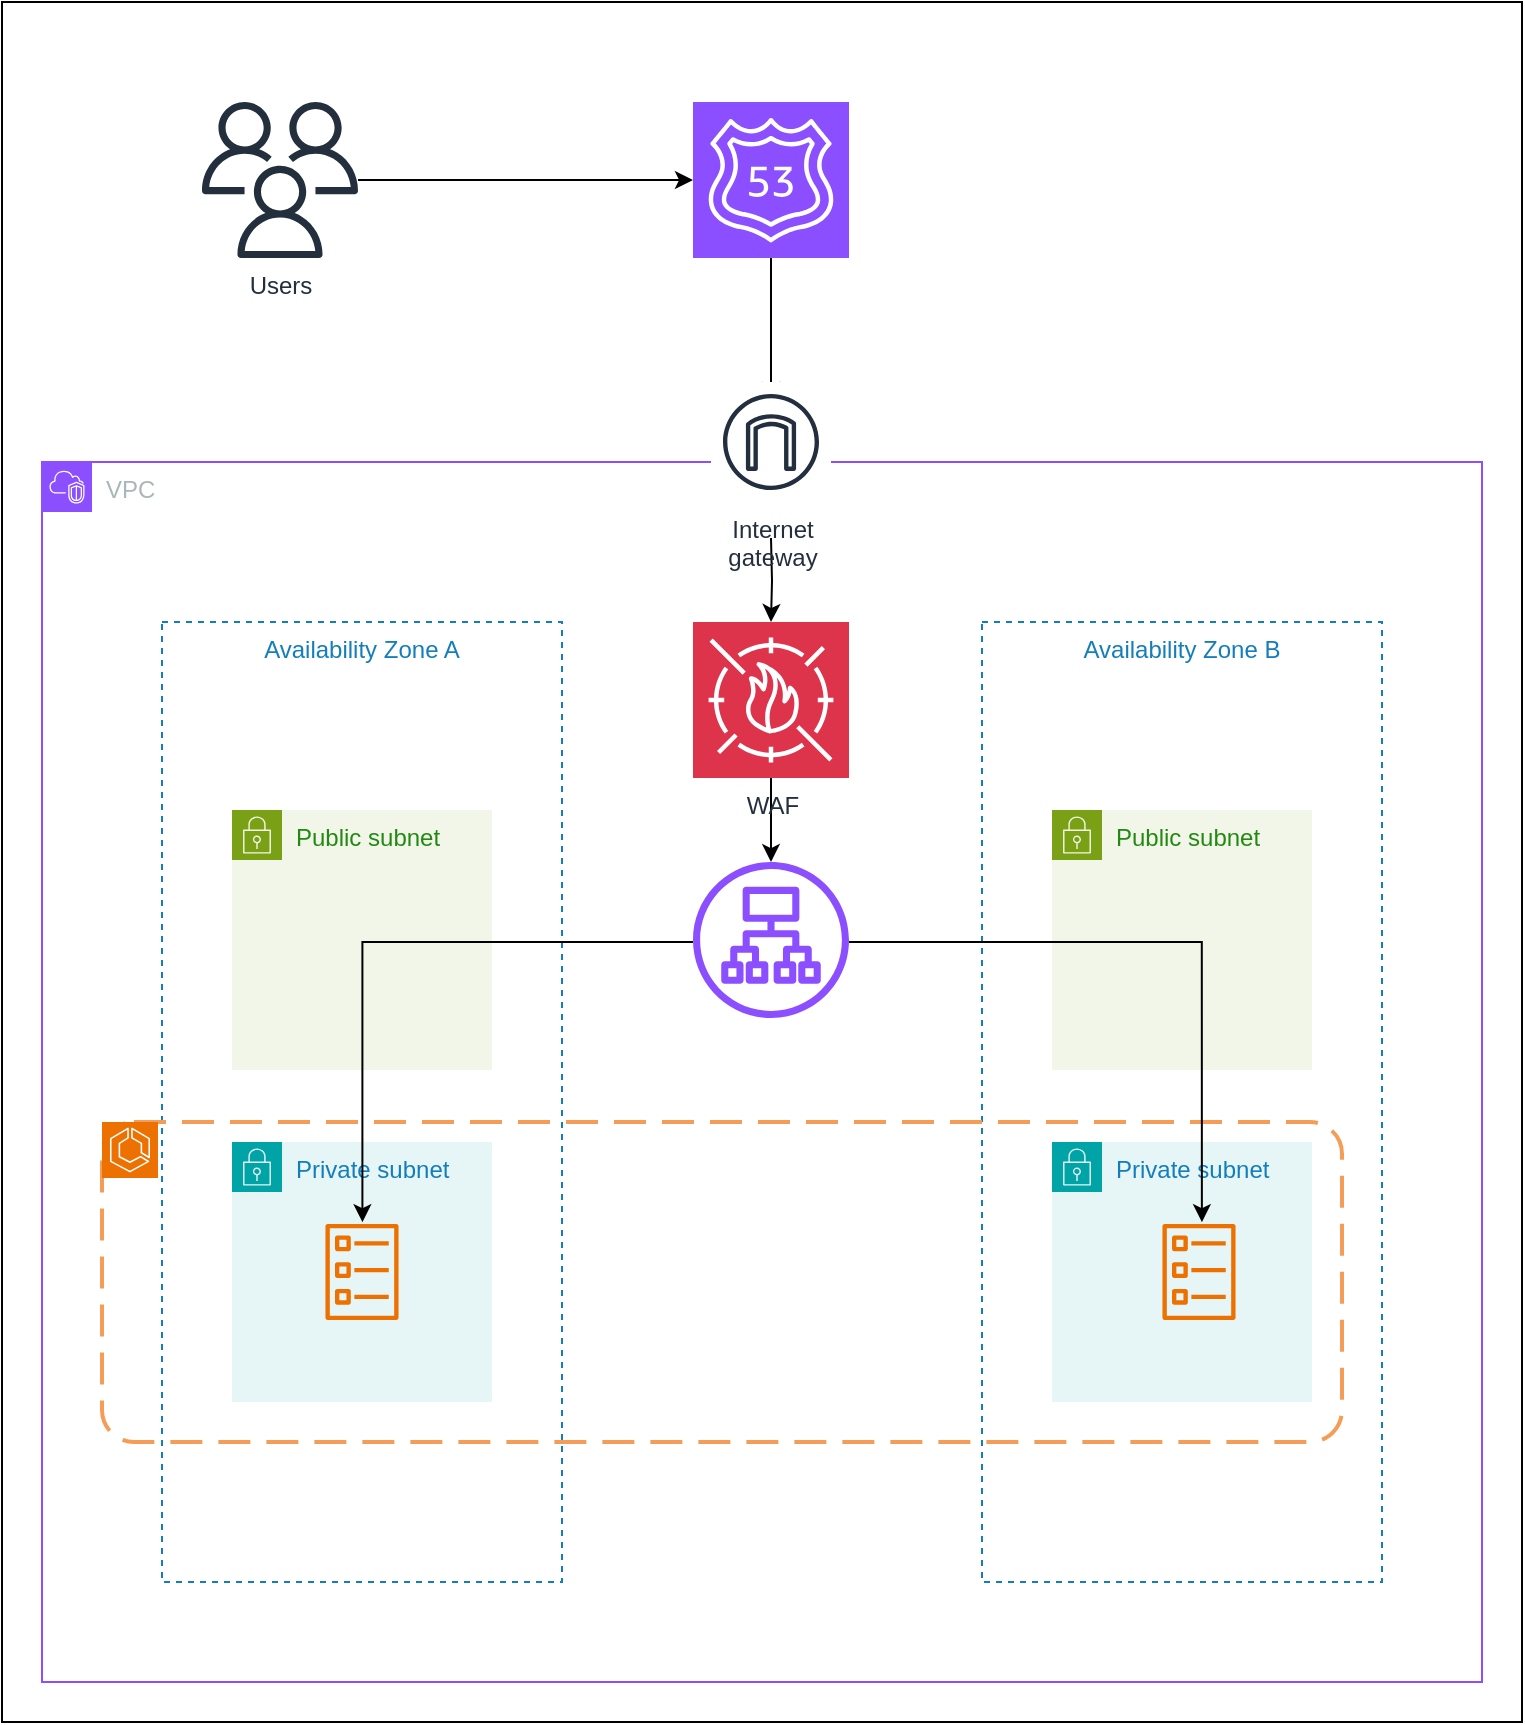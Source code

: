 <mxfile version="24.6.3" type="device">
  <diagram id="YKhcXS4IJp9A0wBSg-0L" name="Page-1">
    <mxGraphModel dx="2284" dy="1880" grid="1" gridSize="10" guides="1" tooltips="1" connect="1" arrows="1" fold="1" page="1" pageScale="1" pageWidth="850" pageHeight="1100" math="0" shadow="0">
      <root>
        <mxCell id="0" />
        <mxCell id="1" parent="0" />
        <mxCell id="JwieALacqzVxdIfjyQ0a-1" value="" style="rounded=0;whiteSpace=wrap;html=1;" vertex="1" parent="1">
          <mxGeometry x="-50" y="-430" width="760" height="860" as="geometry" />
        </mxCell>
        <mxCell id="JwieALacqzVxdIfjyQ0a-2" value="VPC" style="points=[[0,0],[0.25,0],[0.5,0],[0.75,0],[1,0],[1,0.25],[1,0.5],[1,0.75],[1,1],[0.75,1],[0.5,1],[0.25,1],[0,1],[0,0.75],[0,0.5],[0,0.25]];outlineConnect=0;gradientColor=none;html=1;whiteSpace=wrap;fontSize=12;fontStyle=0;container=1;pointerEvents=0;collapsible=0;recursiveResize=0;shape=mxgraph.aws4.group;grIcon=mxgraph.aws4.group_vpc2;strokeColor=#8C4FFF;fillColor=none;verticalAlign=top;align=left;spacingLeft=30;fontColor=#AAB7B8;dashed=0;" vertex="1" parent="1">
          <mxGeometry x="-30" y="-200" width="720" height="610" as="geometry" />
        </mxCell>
        <mxCell id="JwieALacqzVxdIfjyQ0a-3" value="Availability Zone A" style="fillColor=none;strokeColor=#147EBA;dashed=1;verticalAlign=top;fontStyle=0;fontColor=#147EBA;whiteSpace=wrap;html=1;" vertex="1" parent="JwieALacqzVxdIfjyQ0a-2">
          <mxGeometry x="60" y="80" width="200" height="480" as="geometry" />
        </mxCell>
        <mxCell id="JwieALacqzVxdIfjyQ0a-4" value="Availability Zone B" style="fillColor=none;strokeColor=#147EBA;dashed=1;verticalAlign=top;fontStyle=0;fontColor=#147EBA;whiteSpace=wrap;html=1;" vertex="1" parent="JwieALacqzVxdIfjyQ0a-2">
          <mxGeometry x="470" y="80" width="200" height="480" as="geometry" />
        </mxCell>
        <mxCell id="JwieALacqzVxdIfjyQ0a-7" value="" style="sketch=0;outlineConnect=0;fontColor=#232F3E;gradientColor=none;fillColor=#8C4FFF;strokeColor=none;dashed=0;verticalLabelPosition=bottom;verticalAlign=top;align=center;html=1;fontSize=12;fontStyle=0;aspect=fixed;pointerEvents=1;shape=mxgraph.aws4.application_load_balancer;" vertex="1" parent="JwieALacqzVxdIfjyQ0a-2">
          <mxGeometry x="325.5" y="200" width="78" height="78" as="geometry" />
        </mxCell>
        <mxCell id="JwieALacqzVxdIfjyQ0a-20" style="edgeStyle=orthogonalEdgeStyle;rounded=0;orthogonalLoop=1;jettySize=auto;html=1;" edge="1" parent="JwieALacqzVxdIfjyQ0a-2" source="JwieALacqzVxdIfjyQ0a-8" target="JwieALacqzVxdIfjyQ0a-7">
          <mxGeometry relative="1" as="geometry" />
        </mxCell>
        <mxCell id="JwieALacqzVxdIfjyQ0a-8" value="WAF" style="sketch=0;points=[[0,0,0],[0.25,0,0],[0.5,0,0],[0.75,0,0],[1,0,0],[0,1,0],[0.25,1,0],[0.5,1,0],[0.75,1,0],[1,1,0],[0,0.25,0],[0,0.5,0],[0,0.75,0],[1,0.25,0],[1,0.5,0],[1,0.75,0]];outlineConnect=0;fontColor=#232F3E;fillColor=#DD344C;strokeColor=#ffffff;dashed=0;verticalLabelPosition=bottom;verticalAlign=top;align=center;html=1;fontSize=12;fontStyle=0;aspect=fixed;shape=mxgraph.aws4.resourceIcon;resIcon=mxgraph.aws4.waf;" vertex="1" parent="JwieALacqzVxdIfjyQ0a-2">
          <mxGeometry x="325.5" y="80" width="78" height="78" as="geometry" />
        </mxCell>
        <mxCell id="JwieALacqzVxdIfjyQ0a-9" value="Public subnet" style="points=[[0,0],[0.25,0],[0.5,0],[0.75,0],[1,0],[1,0.25],[1,0.5],[1,0.75],[1,1],[0.75,1],[0.5,1],[0.25,1],[0,1],[0,0.75],[0,0.5],[0,0.25]];outlineConnect=0;gradientColor=none;html=1;whiteSpace=wrap;fontSize=12;fontStyle=0;container=1;pointerEvents=0;collapsible=0;recursiveResize=0;shape=mxgraph.aws4.group;grIcon=mxgraph.aws4.group_security_group;grStroke=0;strokeColor=#7AA116;fillColor=#F2F6E8;verticalAlign=top;align=left;spacingLeft=30;fontColor=#248814;dashed=0;" vertex="1" parent="JwieALacqzVxdIfjyQ0a-2">
          <mxGeometry x="95" y="174" width="130" height="130" as="geometry" />
        </mxCell>
        <mxCell id="JwieALacqzVxdIfjyQ0a-10" value="Public subnet" style="points=[[0,0],[0.25,0],[0.5,0],[0.75,0],[1,0],[1,0.25],[1,0.5],[1,0.75],[1,1],[0.75,1],[0.5,1],[0.25,1],[0,1],[0,0.75],[0,0.5],[0,0.25]];outlineConnect=0;gradientColor=none;html=1;whiteSpace=wrap;fontSize=12;fontStyle=0;container=1;pointerEvents=0;collapsible=0;recursiveResize=0;shape=mxgraph.aws4.group;grIcon=mxgraph.aws4.group_security_group;grStroke=0;strokeColor=#7AA116;fillColor=#F2F6E8;verticalAlign=top;align=left;spacingLeft=30;fontColor=#248814;dashed=0;" vertex="1" parent="JwieALacqzVxdIfjyQ0a-2">
          <mxGeometry x="505" y="174" width="130" height="130" as="geometry" />
        </mxCell>
        <mxCell id="JwieALacqzVxdIfjyQ0a-11" value="Private subnet" style="points=[[0,0],[0.25,0],[0.5,0],[0.75,0],[1,0],[1,0.25],[1,0.5],[1,0.75],[1,1],[0.75,1],[0.5,1],[0.25,1],[0,1],[0,0.75],[0,0.5],[0,0.25]];outlineConnect=0;gradientColor=none;html=1;whiteSpace=wrap;fontSize=12;fontStyle=0;container=1;pointerEvents=0;collapsible=0;recursiveResize=0;shape=mxgraph.aws4.group;grIcon=mxgraph.aws4.group_security_group;grStroke=0;strokeColor=#00A4A6;fillColor=#E6F6F7;verticalAlign=top;align=left;spacingLeft=30;fontColor=#147EBA;dashed=0;" vertex="1" parent="JwieALacqzVxdIfjyQ0a-2">
          <mxGeometry x="95" y="340" width="130" height="130" as="geometry" />
        </mxCell>
        <mxCell id="JwieALacqzVxdIfjyQ0a-13" value="" style="sketch=0;outlineConnect=0;fontColor=#232F3E;gradientColor=none;fillColor=#ED7100;strokeColor=none;dashed=0;verticalLabelPosition=bottom;verticalAlign=top;align=center;html=1;fontSize=12;fontStyle=0;aspect=fixed;pointerEvents=1;shape=mxgraph.aws4.ecs_task;" vertex="1" parent="JwieALacqzVxdIfjyQ0a-11">
          <mxGeometry x="46.5" y="41" width="37" height="48" as="geometry" />
        </mxCell>
        <mxCell id="JwieALacqzVxdIfjyQ0a-12" value="Private subnet" style="points=[[0,0],[0.25,0],[0.5,0],[0.75,0],[1,0],[1,0.25],[1,0.5],[1,0.75],[1,1],[0.75,1],[0.5,1],[0.25,1],[0,1],[0,0.75],[0,0.5],[0,0.25]];outlineConnect=0;gradientColor=none;html=1;whiteSpace=wrap;fontSize=12;fontStyle=0;container=1;pointerEvents=0;collapsible=0;recursiveResize=0;shape=mxgraph.aws4.group;grIcon=mxgraph.aws4.group_security_group;grStroke=0;strokeColor=#00A4A6;fillColor=#E6F6F7;verticalAlign=top;align=left;spacingLeft=30;fontColor=#147EBA;dashed=0;" vertex="1" parent="JwieALacqzVxdIfjyQ0a-2">
          <mxGeometry x="505" y="340" width="130" height="130" as="geometry" />
        </mxCell>
        <mxCell id="JwieALacqzVxdIfjyQ0a-14" value="" style="sketch=0;outlineConnect=0;fontColor=#232F3E;gradientColor=none;fillColor=#ED7100;strokeColor=none;dashed=0;verticalLabelPosition=bottom;verticalAlign=top;align=center;html=1;fontSize=12;fontStyle=0;aspect=fixed;pointerEvents=1;shape=mxgraph.aws4.ecs_task;" vertex="1" parent="JwieALacqzVxdIfjyQ0a-12">
          <mxGeometry x="55" y="41" width="37" height="48" as="geometry" />
        </mxCell>
        <mxCell id="JwieALacqzVxdIfjyQ0a-15" value="" style="rounded=1;arcSize=10;dashed=1;strokeColor=#F59D56;fillColor=none;gradientColor=none;dashPattern=8 4;strokeWidth=2;" vertex="1" parent="JwieALacqzVxdIfjyQ0a-2">
          <mxGeometry x="30" y="330" width="620" height="160" as="geometry" />
        </mxCell>
        <mxCell id="JwieALacqzVxdIfjyQ0a-16" value="" style="sketch=0;points=[[0,0,0],[0.25,0,0],[0.5,0,0],[0.75,0,0],[1,0,0],[0,1,0],[0.25,1,0],[0.5,1,0],[0.75,1,0],[1,1,0],[0,0.25,0],[0,0.5,0],[0,0.75,0],[1,0.25,0],[1,0.5,0],[1,0.75,0]];outlineConnect=0;fontColor=#232F3E;fillColor=#ED7100;strokeColor=#ffffff;dashed=0;verticalLabelPosition=bottom;verticalAlign=top;align=center;html=1;fontSize=12;fontStyle=0;aspect=fixed;shape=mxgraph.aws4.resourceIcon;resIcon=mxgraph.aws4.ecs;" vertex="1" parent="JwieALacqzVxdIfjyQ0a-2">
          <mxGeometry x="30" y="330" width="28" height="28" as="geometry" />
        </mxCell>
        <mxCell id="JwieALacqzVxdIfjyQ0a-26" style="edgeStyle=orthogonalEdgeStyle;rounded=0;orthogonalLoop=1;jettySize=auto;html=1;entryX=0.5;entryY=0;entryDx=0;entryDy=0;entryPerimeter=0;" edge="1" parent="JwieALacqzVxdIfjyQ0a-2" target="JwieALacqzVxdIfjyQ0a-8">
          <mxGeometry relative="1" as="geometry">
            <mxPoint x="364.5" y="37.999" as="sourcePoint" />
          </mxGeometry>
        </mxCell>
        <mxCell id="JwieALacqzVxdIfjyQ0a-27" style="edgeStyle=orthogonalEdgeStyle;rounded=0;orthogonalLoop=1;jettySize=auto;html=1;entryX=0.887;entryY=0.313;entryDx=0;entryDy=0;entryPerimeter=0;" edge="1" parent="JwieALacqzVxdIfjyQ0a-2" source="JwieALacqzVxdIfjyQ0a-7" target="JwieALacqzVxdIfjyQ0a-15">
          <mxGeometry relative="1" as="geometry">
            <Array as="points">
              <mxPoint x="580" y="240" />
            </Array>
          </mxGeometry>
        </mxCell>
        <mxCell id="JwieALacqzVxdIfjyQ0a-28" style="edgeStyle=orthogonalEdgeStyle;rounded=0;orthogonalLoop=1;jettySize=auto;html=1;entryX=0.21;entryY=0.313;entryDx=0;entryDy=0;entryPerimeter=0;" edge="1" parent="JwieALacqzVxdIfjyQ0a-2" source="JwieALacqzVxdIfjyQ0a-7" target="JwieALacqzVxdIfjyQ0a-15">
          <mxGeometry relative="1" as="geometry">
            <Array as="points">
              <mxPoint x="160" y="240" />
            </Array>
          </mxGeometry>
        </mxCell>
        <mxCell id="JwieALacqzVxdIfjyQ0a-25" style="edgeStyle=orthogonalEdgeStyle;rounded=0;orthogonalLoop=1;jettySize=auto;html=1;" edge="1" parent="1" source="JwieALacqzVxdIfjyQ0a-22">
          <mxGeometry relative="1" as="geometry">
            <mxPoint x="334.5" y="-230.999" as="targetPoint" />
          </mxGeometry>
        </mxCell>
        <mxCell id="JwieALacqzVxdIfjyQ0a-22" value="" style="sketch=0;points=[[0,0,0],[0.25,0,0],[0.5,0,0],[0.75,0,0],[1,0,0],[0,1,0],[0.25,1,0],[0.5,1,0],[0.75,1,0],[1,1,0],[0,0.25,0],[0,0.5,0],[0,0.75,0],[1,0.25,0],[1,0.5,0],[1,0.75,0]];outlineConnect=0;fontColor=#232F3E;fillColor=#8C4FFF;strokeColor=#ffffff;dashed=0;verticalLabelPosition=bottom;verticalAlign=top;align=center;html=1;fontSize=12;fontStyle=0;aspect=fixed;shape=mxgraph.aws4.resourceIcon;resIcon=mxgraph.aws4.route_53;" vertex="1" parent="1">
          <mxGeometry x="295.5" y="-380" width="78" height="78" as="geometry" />
        </mxCell>
        <mxCell id="JwieALacqzVxdIfjyQ0a-24" style="edgeStyle=orthogonalEdgeStyle;rounded=0;orthogonalLoop=1;jettySize=auto;html=1;" edge="1" parent="1" source="JwieALacqzVxdIfjyQ0a-23" target="JwieALacqzVxdIfjyQ0a-22">
          <mxGeometry relative="1" as="geometry" />
        </mxCell>
        <mxCell id="JwieALacqzVxdIfjyQ0a-23" value="Users" style="sketch=0;outlineConnect=0;fontColor=#232F3E;gradientColor=none;fillColor=#232F3D;strokeColor=none;dashed=0;verticalLabelPosition=bottom;verticalAlign=top;align=center;html=1;fontSize=12;fontStyle=0;aspect=fixed;pointerEvents=1;shape=mxgraph.aws4.users;" vertex="1" parent="1">
          <mxGeometry x="50" y="-380" width="78" height="78" as="geometry" />
        </mxCell>
        <mxCell id="JwieALacqzVxdIfjyQ0a-29" value="Internet&#xa;gateway" style="sketch=0;outlineConnect=0;fontColor=#232F3E;gradientColor=none;strokeColor=#232F3E;fillColor=#ffffff;dashed=0;verticalLabelPosition=bottom;verticalAlign=top;align=center;html=1;fontSize=12;fontStyle=0;aspect=fixed;shape=mxgraph.aws4.resourceIcon;resIcon=mxgraph.aws4.internet_gateway;" vertex="1" parent="1">
          <mxGeometry x="304.5" y="-240" width="60" height="60" as="geometry" />
        </mxCell>
      </root>
    </mxGraphModel>
  </diagram>
</mxfile>
